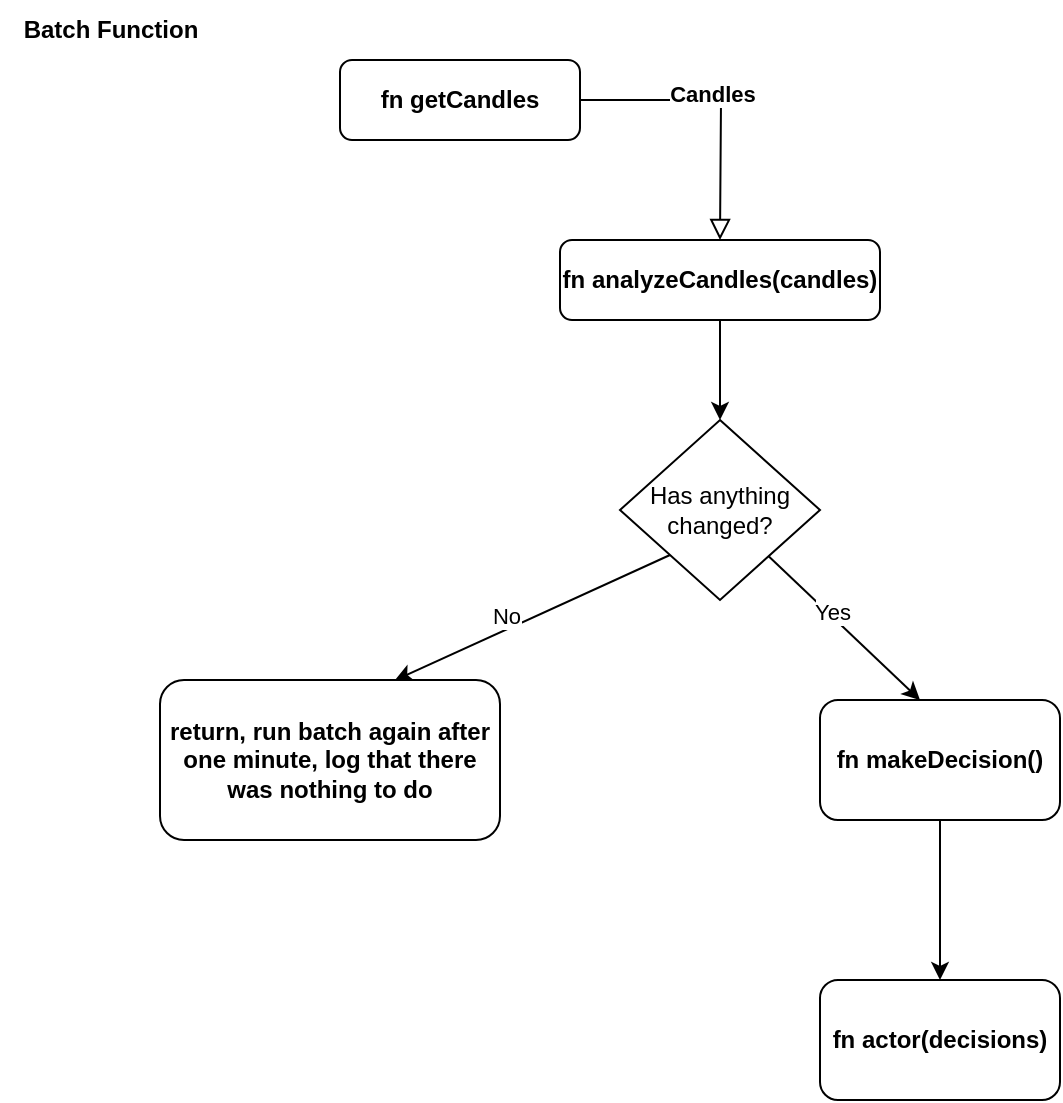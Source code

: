 <mxfile version="21.1.1" type="github">
  <diagram id="C5RBs43oDa-KdzZeNtuy" name="Page-1">
    <mxGraphModel dx="3990" dy="1965" grid="1" gridSize="10" guides="1" tooltips="1" connect="1" arrows="1" fold="1" page="1" pageScale="1" pageWidth="827" pageHeight="1169" math="0" shadow="0">
      <root>
        <mxCell id="WIyWlLk6GJQsqaUBKTNV-0" />
        <mxCell id="WIyWlLk6GJQsqaUBKTNV-1" parent="WIyWlLk6GJQsqaUBKTNV-0" />
        <mxCell id="WIyWlLk6GJQsqaUBKTNV-2" value="" style="rounded=0;html=1;jettySize=auto;orthogonalLoop=1;fontSize=11;endArrow=block;endFill=0;endSize=8;strokeWidth=1;shadow=0;labelBackgroundColor=none;edgeStyle=orthogonalEdgeStyle;" parent="WIyWlLk6GJQsqaUBKTNV-1" source="WIyWlLk6GJQsqaUBKTNV-3" edge="1">
          <mxGeometry relative="1" as="geometry">
            <mxPoint x="-1580" y="-1040" as="targetPoint" />
          </mxGeometry>
        </mxCell>
        <mxCell id="uIuwoKD3oRpLsHIUWo_T-0" value="Candles&lt;br&gt;" style="edgeLabel;html=1;align=center;verticalAlign=middle;resizable=0;points=[];fontStyle=1" vertex="1" connectable="0" parent="WIyWlLk6GJQsqaUBKTNV-2">
          <mxGeometry x="-0.058" y="3" relative="1" as="geometry">
            <mxPoint as="offset" />
          </mxGeometry>
        </mxCell>
        <mxCell id="WIyWlLk6GJQsqaUBKTNV-3" value="fn getCandles" style="rounded=1;whiteSpace=wrap;html=1;fontSize=12;glass=0;strokeWidth=1;shadow=0;fontStyle=1" parent="WIyWlLk6GJQsqaUBKTNV-1" vertex="1">
          <mxGeometry x="-1770" y="-1130" width="120" height="40" as="geometry" />
        </mxCell>
        <mxCell id="uIuwoKD3oRpLsHIUWo_T-1" value="Batch Function&lt;br&gt;" style="text;html=1;align=center;verticalAlign=middle;resizable=0;points=[];autosize=1;strokeColor=none;fillColor=none;fontStyle=1" vertex="1" parent="WIyWlLk6GJQsqaUBKTNV-1">
          <mxGeometry x="-1940" y="-1160" width="110" height="30" as="geometry" />
        </mxCell>
        <mxCell id="uIuwoKD3oRpLsHIUWo_T-2" value="fn analyzeCandles(candles)" style="rounded=1;whiteSpace=wrap;html=1;fontSize=12;glass=0;strokeWidth=1;shadow=0;fontStyle=1" vertex="1" parent="WIyWlLk6GJQsqaUBKTNV-1">
          <mxGeometry x="-1660" y="-1040" width="160" height="40" as="geometry" />
        </mxCell>
        <mxCell id="uIuwoKD3oRpLsHIUWo_T-4" value="Has anything changed?" style="rhombus;whiteSpace=wrap;html=1;" vertex="1" parent="WIyWlLk6GJQsqaUBKTNV-1">
          <mxGeometry x="-1630" y="-950" width="100" height="90" as="geometry" />
        </mxCell>
        <mxCell id="uIuwoKD3oRpLsHIUWo_T-5" value="" style="endArrow=classic;html=1;rounded=0;entryX=0.5;entryY=0;entryDx=0;entryDy=0;exitX=0.5;exitY=1;exitDx=0;exitDy=0;" edge="1" parent="WIyWlLk6GJQsqaUBKTNV-1" source="uIuwoKD3oRpLsHIUWo_T-2" target="uIuwoKD3oRpLsHIUWo_T-4">
          <mxGeometry width="50" height="50" relative="1" as="geometry">
            <mxPoint x="-1600" y="-960" as="sourcePoint" />
            <mxPoint x="-1550" y="-1010" as="targetPoint" />
          </mxGeometry>
        </mxCell>
        <mxCell id="uIuwoKD3oRpLsHIUWo_T-6" value="" style="endArrow=classic;html=1;rounded=0;" edge="1" parent="WIyWlLk6GJQsqaUBKTNV-1" source="uIuwoKD3oRpLsHIUWo_T-4">
          <mxGeometry width="50" height="50" relative="1" as="geometry">
            <mxPoint x="-1410" y="-830" as="sourcePoint" />
            <mxPoint x="-1480" y="-810" as="targetPoint" />
          </mxGeometry>
        </mxCell>
        <mxCell id="uIuwoKD3oRpLsHIUWo_T-9" value="Yes&lt;br&gt;" style="edgeLabel;html=1;align=center;verticalAlign=middle;resizable=0;points=[];" vertex="1" connectable="0" parent="uIuwoKD3oRpLsHIUWo_T-6">
          <mxGeometry x="-0.431" y="1" relative="1" as="geometry">
            <mxPoint x="9" y="8" as="offset" />
          </mxGeometry>
        </mxCell>
        <mxCell id="uIuwoKD3oRpLsHIUWo_T-8" value="" style="endArrow=classic;html=1;rounded=0;exitX=0;exitY=1;exitDx=0;exitDy=0;entryX=0.69;entryY=0.003;entryDx=0;entryDy=0;entryPerimeter=0;" edge="1" parent="WIyWlLk6GJQsqaUBKTNV-1" source="uIuwoKD3oRpLsHIUWo_T-4" target="uIuwoKD3oRpLsHIUWo_T-12">
          <mxGeometry width="50" height="50" relative="1" as="geometry">
            <mxPoint x="-1660" y="-880" as="sourcePoint" />
            <mxPoint x="-1740" y="-830" as="targetPoint" />
          </mxGeometry>
        </mxCell>
        <mxCell id="uIuwoKD3oRpLsHIUWo_T-11" value="No&lt;br&gt;" style="edgeLabel;html=1;align=center;verticalAlign=middle;resizable=0;points=[];" vertex="1" connectable="0" parent="uIuwoKD3oRpLsHIUWo_T-8">
          <mxGeometry x="0.367" y="1" relative="1" as="geometry">
            <mxPoint x="12" y="-14" as="offset" />
          </mxGeometry>
        </mxCell>
        <mxCell id="uIuwoKD3oRpLsHIUWo_T-12" value="return, run batch again after one minute, log that there was nothing to do&lt;br&gt;" style="rounded=1;whiteSpace=wrap;html=1;fontSize=12;glass=0;strokeWidth=1;shadow=0;fontStyle=1" vertex="1" parent="WIyWlLk6GJQsqaUBKTNV-1">
          <mxGeometry x="-1860" y="-820" width="170" height="80" as="geometry" />
        </mxCell>
        <mxCell id="uIuwoKD3oRpLsHIUWo_T-13" value="fn makeDecision()" style="rounded=1;whiteSpace=wrap;html=1;fontStyle=1" vertex="1" parent="WIyWlLk6GJQsqaUBKTNV-1">
          <mxGeometry x="-1530" y="-810" width="120" height="60" as="geometry" />
        </mxCell>
        <mxCell id="uIuwoKD3oRpLsHIUWo_T-14" value="" style="endArrow=classic;html=1;rounded=0;exitX=0.5;exitY=1;exitDx=0;exitDy=0;" edge="1" parent="WIyWlLk6GJQsqaUBKTNV-1" source="uIuwoKD3oRpLsHIUWo_T-13">
          <mxGeometry width="50" height="50" relative="1" as="geometry">
            <mxPoint x="-1500" y="-700" as="sourcePoint" />
            <mxPoint x="-1470" y="-670" as="targetPoint" />
          </mxGeometry>
        </mxCell>
        <mxCell id="uIuwoKD3oRpLsHIUWo_T-15" value="fn actor(decisions)" style="rounded=1;whiteSpace=wrap;html=1;fontStyle=1" vertex="1" parent="WIyWlLk6GJQsqaUBKTNV-1">
          <mxGeometry x="-1530" y="-670" width="120" height="60" as="geometry" />
        </mxCell>
      </root>
    </mxGraphModel>
  </diagram>
</mxfile>
